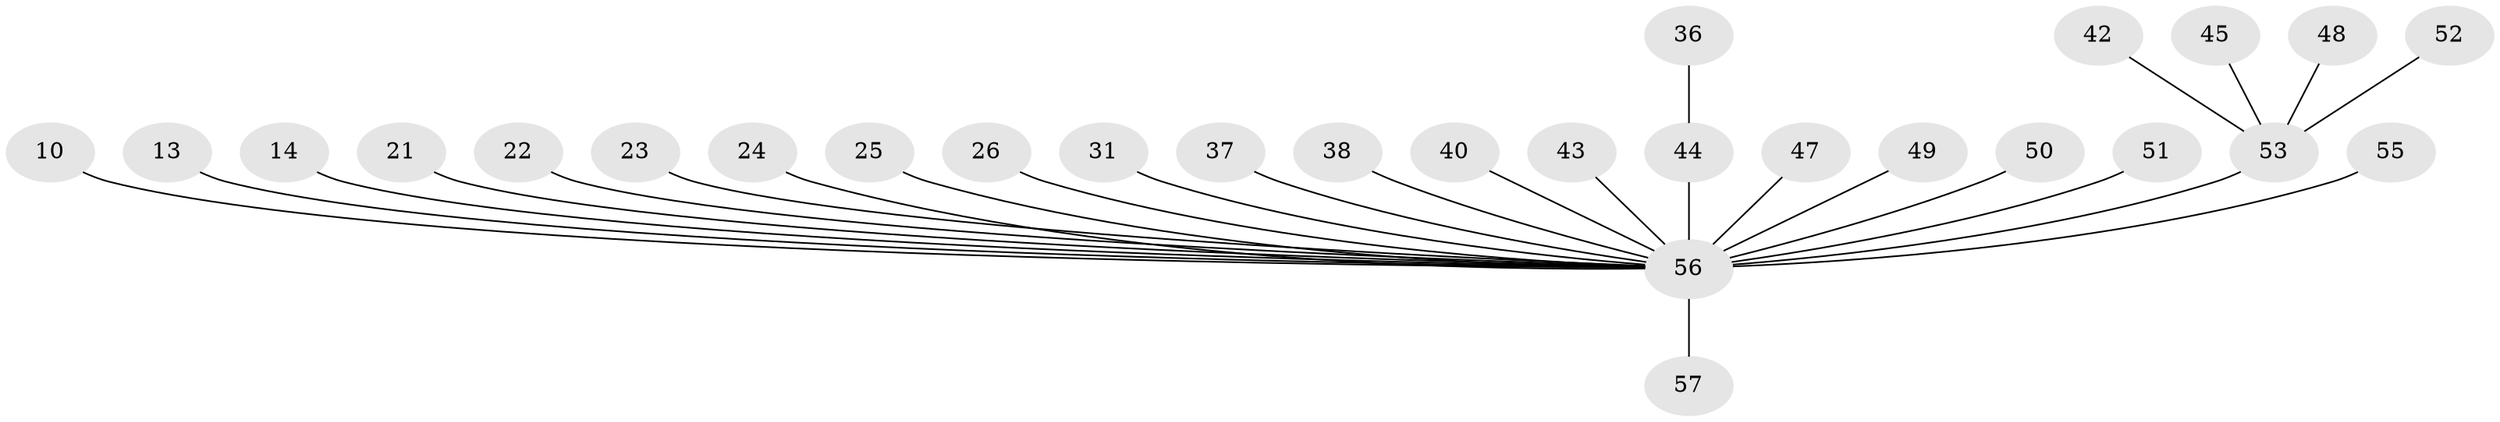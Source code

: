 // original degree distribution, {1: 0.49122807017543857, 17: 0.03508771929824561, 5: 0.07017543859649122, 8: 0.017543859649122806, 2: 0.19298245614035087, 13: 0.017543859649122806, 6: 0.017543859649122806, 9: 0.017543859649122806, 3: 0.10526315789473684, 4: 0.03508771929824561}
// Generated by graph-tools (version 1.1) at 2025/47/03/09/25 04:47:52]
// undirected, 28 vertices, 27 edges
graph export_dot {
graph [start="1"]
  node [color=gray90,style=filled];
  10;
  13;
  14;
  21;
  22 [super="+20"];
  23;
  24;
  25;
  26;
  31;
  36;
  37;
  38;
  40;
  42 [super="+12"];
  43 [super="+19"];
  44 [super="+34+15+3"];
  45;
  47;
  48;
  49;
  50 [super="+11"];
  51;
  52;
  53 [super="+5+17+18+35+33"];
  55 [super="+54"];
  56 [super="+4+7+46+1"];
  57 [super="+41+29"];
  10 -- 56;
  13 -- 56;
  14 -- 56;
  21 -- 56;
  22 -- 56;
  23 -- 56;
  24 -- 56;
  25 -- 56;
  26 -- 56;
  31 -- 56 [weight=2];
  36 -- 44;
  37 -- 56;
  38 -- 56;
  40 -- 56;
  42 -- 53;
  43 -- 56 [weight=2];
  44 -- 56 [weight=5];
  45 -- 53;
  47 -- 56;
  48 -- 53;
  49 -- 56;
  50 -- 56;
  51 -- 56;
  52 -- 53;
  53 -- 56 [weight=10];
  55 -- 56;
  56 -- 57 [weight=5];
}
